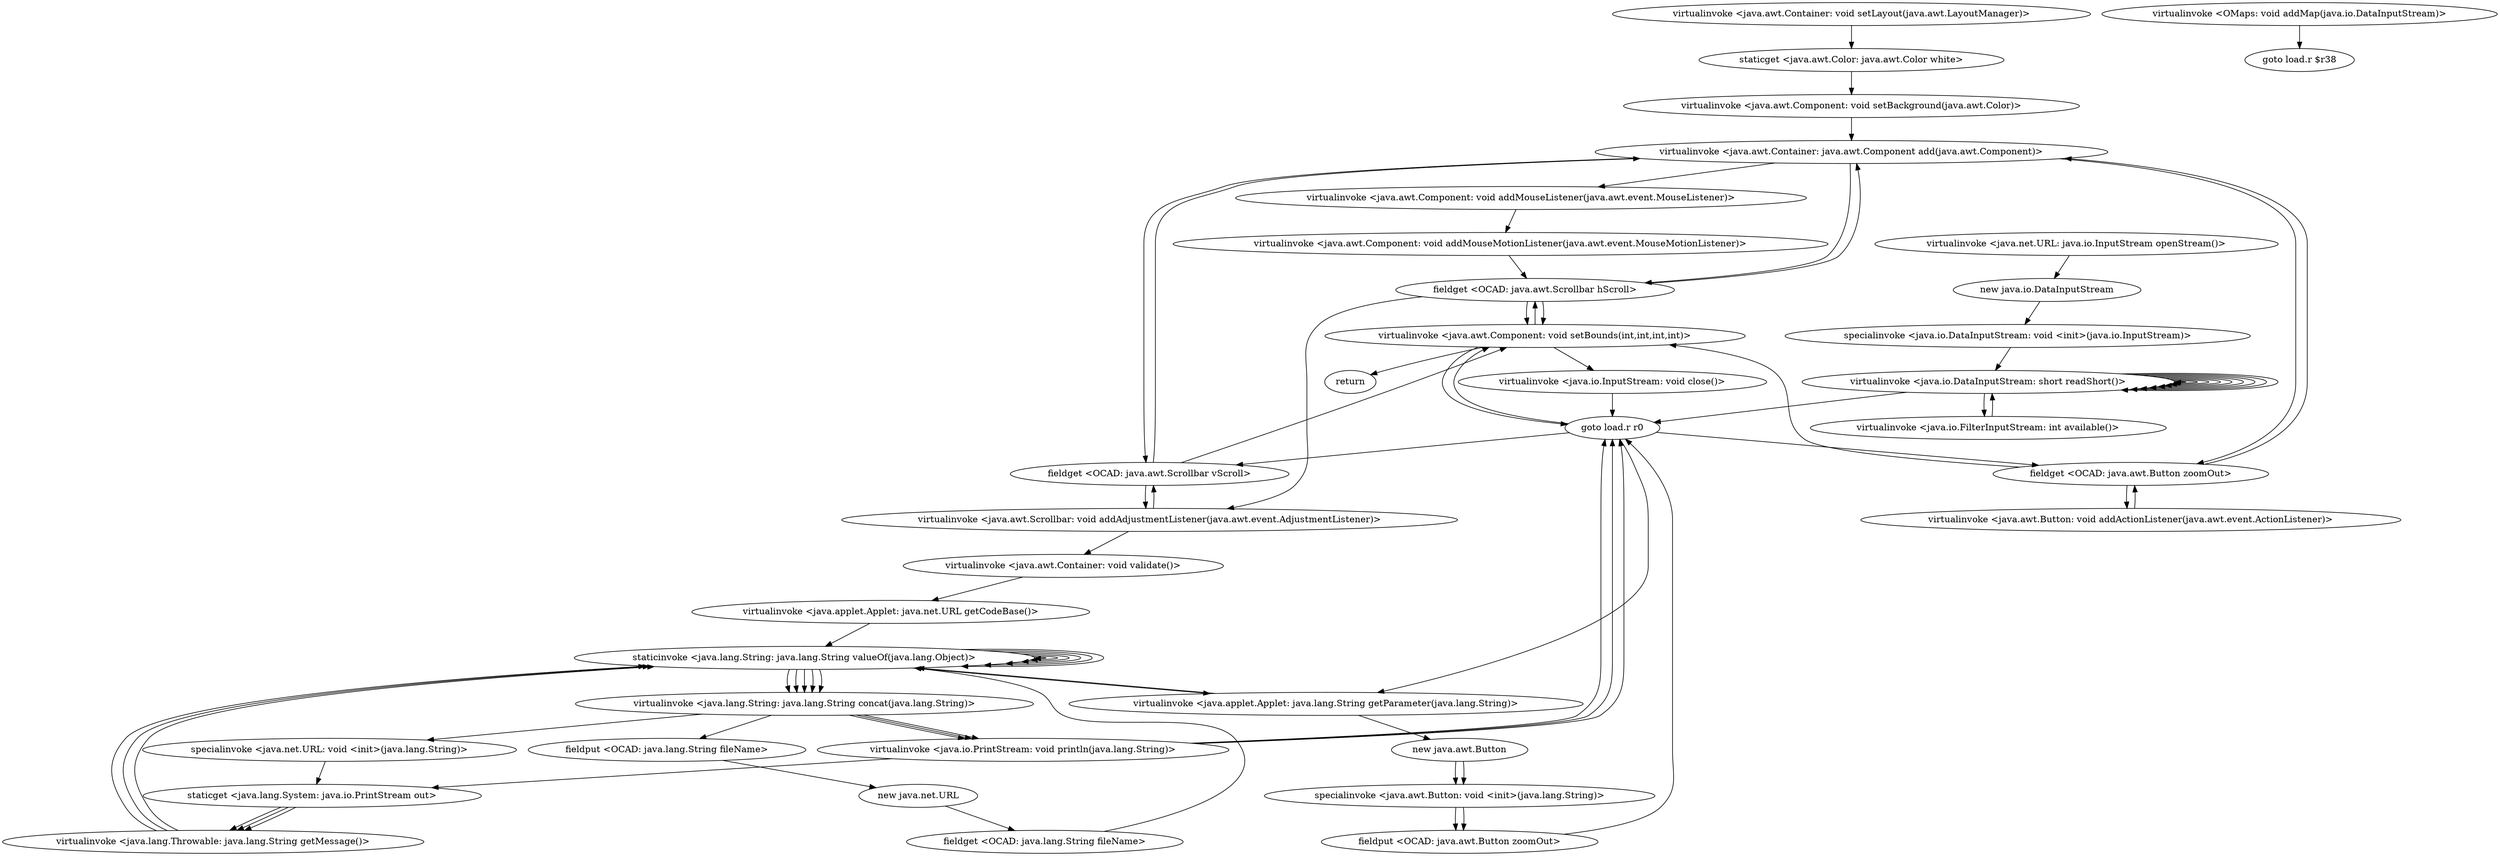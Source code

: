 digraph "" {
"virtualinvoke <java.awt.Container: void setLayout(java.awt.LayoutManager)>";
 "virtualinvoke <java.awt.Container: void setLayout(java.awt.LayoutManager)>"->"staticget <java.awt.Color: java.awt.Color white>";
 "staticget <java.awt.Color: java.awt.Color white>"->"virtualinvoke <java.awt.Component: void setBackground(java.awt.Color)>";
 "virtualinvoke <java.awt.Component: void setBackground(java.awt.Color)>"->"virtualinvoke <java.awt.Container: java.awt.Component add(java.awt.Component)>";
 "virtualinvoke <java.awt.Container: java.awt.Component add(java.awt.Component)>"->"virtualinvoke <java.awt.Component: void addMouseListener(java.awt.event.MouseListener)>";
 "virtualinvoke <java.awt.Component: void addMouseListener(java.awt.event.MouseListener)>"->"virtualinvoke <java.awt.Component: void addMouseMotionListener(java.awt.event.MouseMotionListener)>";
 "virtualinvoke <java.awt.Component: void addMouseMotionListener(java.awt.event.MouseMotionListener)>"->"fieldget <OCAD: java.awt.Scrollbar hScroll>";
 "fieldget <OCAD: java.awt.Scrollbar hScroll>"->"virtualinvoke <java.awt.Container: java.awt.Component add(java.awt.Component)>";
 "virtualinvoke <java.awt.Container: java.awt.Component add(java.awt.Component)>"->"fieldget <OCAD: java.awt.Scrollbar hScroll>";
 "fieldget <OCAD: java.awt.Scrollbar hScroll>"->"virtualinvoke <java.awt.Scrollbar: void addAdjustmentListener(java.awt.event.AdjustmentListener)>";
 "virtualinvoke <java.awt.Scrollbar: void addAdjustmentListener(java.awt.event.AdjustmentListener)>"->"fieldget <OCAD: java.awt.Scrollbar vScroll>";
 "fieldget <OCAD: java.awt.Scrollbar vScroll>"->"virtualinvoke <java.awt.Container: java.awt.Component add(java.awt.Component)>";
 "virtualinvoke <java.awt.Container: java.awt.Component add(java.awt.Component)>"->"fieldget <OCAD: java.awt.Scrollbar vScroll>";
 "fieldget <OCAD: java.awt.Scrollbar vScroll>"->"virtualinvoke <java.awt.Scrollbar: void addAdjustmentListener(java.awt.event.AdjustmentListener)>";
 "virtualinvoke <java.awt.Scrollbar: void addAdjustmentListener(java.awt.event.AdjustmentListener)>"->"virtualinvoke <java.awt.Container: void validate()>";
 "virtualinvoke <java.awt.Container: void validate()>"->"virtualinvoke <java.applet.Applet: java.net.URL getCodeBase()>";
 "virtualinvoke <java.applet.Applet: java.net.URL getCodeBase()>"->"staticinvoke <java.lang.String: java.lang.String valueOf(java.lang.Object)>";
 "staticinvoke <java.lang.String: java.lang.String valueOf(java.lang.Object)>"->"staticinvoke <java.lang.String: java.lang.String valueOf(java.lang.Object)>";
 "staticinvoke <java.lang.String: java.lang.String valueOf(java.lang.Object)>"->"virtualinvoke <java.applet.Applet: java.lang.String getParameter(java.lang.String)>";
 "virtualinvoke <java.applet.Applet: java.lang.String getParameter(java.lang.String)>"->"staticinvoke <java.lang.String: java.lang.String valueOf(java.lang.Object)>";
 "staticinvoke <java.lang.String: java.lang.String valueOf(java.lang.Object)>"->"staticinvoke <java.lang.String: java.lang.String valueOf(java.lang.Object)>";
 "staticinvoke <java.lang.String: java.lang.String valueOf(java.lang.Object)>"->"virtualinvoke <java.lang.String: java.lang.String concat(java.lang.String)>";
 "virtualinvoke <java.lang.String: java.lang.String concat(java.lang.String)>"->"fieldput <OCAD: java.lang.String fileName>";
 "fieldput <OCAD: java.lang.String fileName>"->"new java.net.URL";
 "new java.net.URL"->"fieldget <OCAD: java.lang.String fileName>";
 "fieldget <OCAD: java.lang.String fileName>"->"staticinvoke <java.lang.String: java.lang.String valueOf(java.lang.Object)>";
 "staticinvoke <java.lang.String: java.lang.String valueOf(java.lang.Object)>"->"staticinvoke <java.lang.String: java.lang.String valueOf(java.lang.Object)>";
 "staticinvoke <java.lang.String: java.lang.String valueOf(java.lang.Object)>"->"virtualinvoke <java.lang.String: java.lang.String concat(java.lang.String)>";
 "virtualinvoke <java.lang.String: java.lang.String concat(java.lang.String)>"->"specialinvoke <java.net.URL: void <init>(java.lang.String)>";
 "specialinvoke <java.net.URL: void <init>(java.lang.String)>"->"staticget <java.lang.System: java.io.PrintStream out>";
 "staticget <java.lang.System: java.io.PrintStream out>"->"virtualinvoke <java.lang.Throwable: java.lang.String getMessage()>";
 "virtualinvoke <java.lang.Throwable: java.lang.String getMessage()>"->"staticinvoke <java.lang.String: java.lang.String valueOf(java.lang.Object)>";
 "staticinvoke <java.lang.String: java.lang.String valueOf(java.lang.Object)>"->"staticinvoke <java.lang.String: java.lang.String valueOf(java.lang.Object)>";
 "staticinvoke <java.lang.String: java.lang.String valueOf(java.lang.Object)>"->"virtualinvoke <java.lang.String: java.lang.String concat(java.lang.String)>";
 "virtualinvoke <java.lang.String: java.lang.String concat(java.lang.String)>"->"virtualinvoke <java.io.PrintStream: void println(java.lang.String)>";
 "virtualinvoke <java.io.PrintStream: void println(java.lang.String)>"->"goto load.r r0";
 "goto load.r r0"->"virtualinvoke <java.applet.Applet: java.lang.String getParameter(java.lang.String)>";
 "virtualinvoke <java.applet.Applet: java.lang.String getParameter(java.lang.String)>"->"new java.awt.Button";
 "new java.awt.Button"->"specialinvoke <java.awt.Button: void <init>(java.lang.String)>";
 "specialinvoke <java.awt.Button: void <init>(java.lang.String)>"->"fieldput <OCAD: java.awt.Button zoomOut>";
 "fieldput <OCAD: java.awt.Button zoomOut>"->"goto load.r r0";
 "goto load.r r0"->"fieldget <OCAD: java.awt.Button zoomOut>";
 "fieldget <OCAD: java.awt.Button zoomOut>"->"virtualinvoke <java.awt.Container: java.awt.Component add(java.awt.Component)>";
 "virtualinvoke <java.awt.Container: java.awt.Component add(java.awt.Component)>"->"fieldget <OCAD: java.awt.Button zoomOut>";
 "fieldget <OCAD: java.awt.Button zoomOut>"->"virtualinvoke <java.awt.Button: void addActionListener(java.awt.event.ActionListener)>";
 "virtualinvoke <java.awt.Button: void addActionListener(java.awt.event.ActionListener)>"->"fieldget <OCAD: java.awt.Button zoomOut>";
 "fieldget <OCAD: java.awt.Button zoomOut>"->"virtualinvoke <java.awt.Component: void setBounds(int,int,int,int)>";
 "virtualinvoke <java.awt.Component: void setBounds(int,int,int,int)>"->"fieldget <OCAD: java.awt.Scrollbar hScroll>";
 "fieldget <OCAD: java.awt.Scrollbar hScroll>"->"virtualinvoke <java.awt.Component: void setBounds(int,int,int,int)>";
 "virtualinvoke <java.awt.Component: void setBounds(int,int,int,int)>"->"goto load.r r0";
 "goto load.r r0"->"fieldget <OCAD: java.awt.Scrollbar vScroll>";
 "fieldget <OCAD: java.awt.Scrollbar vScroll>"->"virtualinvoke <java.awt.Component: void setBounds(int,int,int,int)>";
 "virtualinvoke <java.awt.Component: void setBounds(int,int,int,int)>"->"return";
"new java.awt.Button";
 "new java.awt.Button"->"specialinvoke <java.awt.Button: void <init>(java.lang.String)>";
 "specialinvoke <java.awt.Button: void <init>(java.lang.String)>"->"fieldput <OCAD: java.awt.Button zoomOut>";
"fieldget <OCAD: java.awt.Scrollbar hScroll>";
 "fieldget <OCAD: java.awt.Scrollbar hScroll>"->"virtualinvoke <java.awt.Component: void setBounds(int,int,int,int)>";
 "virtualinvoke <java.io.PrintStream: void println(java.lang.String)>"->"staticget <java.lang.System: java.io.PrintStream out>";
 "staticget <java.lang.System: java.io.PrintStream out>"->"virtualinvoke <java.lang.Throwable: java.lang.String getMessage()>";
 "virtualinvoke <java.lang.Throwable: java.lang.String getMessage()>"->"staticinvoke <java.lang.String: java.lang.String valueOf(java.lang.Object)>";
 "staticinvoke <java.lang.String: java.lang.String valueOf(java.lang.Object)>"->"staticinvoke <java.lang.String: java.lang.String valueOf(java.lang.Object)>";
 "staticinvoke <java.lang.String: java.lang.String valueOf(java.lang.Object)>"->"virtualinvoke <java.lang.String: java.lang.String concat(java.lang.String)>";
 "virtualinvoke <java.lang.String: java.lang.String concat(java.lang.String)>"->"virtualinvoke <java.io.PrintStream: void println(java.lang.String)>";
 "virtualinvoke <java.io.PrintStream: void println(java.lang.String)>"->"goto load.r r0";
"staticget <java.lang.System: java.io.PrintStream out>";
 "staticget <java.lang.System: java.io.PrintStream out>"->"virtualinvoke <java.lang.Throwable: java.lang.String getMessage()>";
 "virtualinvoke <java.lang.Throwable: java.lang.String getMessage()>"->"staticinvoke <java.lang.String: java.lang.String valueOf(java.lang.Object)>";
 "staticinvoke <java.lang.String: java.lang.String valueOf(java.lang.Object)>"->"staticinvoke <java.lang.String: java.lang.String valueOf(java.lang.Object)>";
 "staticinvoke <java.lang.String: java.lang.String valueOf(java.lang.Object)>"->"virtualinvoke <java.lang.String: java.lang.String concat(java.lang.String)>";
 "virtualinvoke <java.lang.String: java.lang.String concat(java.lang.String)>"->"virtualinvoke <java.io.PrintStream: void println(java.lang.String)>";
 "virtualinvoke <java.io.PrintStream: void println(java.lang.String)>"->"goto load.r r0";
"virtualinvoke <java.net.URL: java.io.InputStream openStream()>";
 "virtualinvoke <java.net.URL: java.io.InputStream openStream()>"->"new java.io.DataInputStream";
 "new java.io.DataInputStream"->"specialinvoke <java.io.DataInputStream: void <init>(java.io.InputStream)>";
 "specialinvoke <java.io.DataInputStream: void <init>(java.io.InputStream)>"->"virtualinvoke <java.io.DataInputStream: short readShort()>";
 "virtualinvoke <java.io.DataInputStream: short readShort()>"->"virtualinvoke <java.io.DataInputStream: short readShort()>";
 "virtualinvoke <java.io.DataInputStream: short readShort()>"->"virtualinvoke <java.io.DataInputStream: short readShort()>";
 "virtualinvoke <java.io.DataInputStream: short readShort()>"->"virtualinvoke <java.io.DataInputStream: short readShort()>";
 "virtualinvoke <java.io.DataInputStream: short readShort()>"->"virtualinvoke <java.io.DataInputStream: short readShort()>";
 "virtualinvoke <java.io.DataInputStream: short readShort()>"->"virtualinvoke <java.io.DataInputStream: short readShort()>";
 "virtualinvoke <java.io.DataInputStream: short readShort()>"->"virtualinvoke <java.io.DataInputStream: short readShort()>";
 "virtualinvoke <java.io.DataInputStream: short readShort()>"->"virtualinvoke <java.io.DataInputStream: short readShort()>";
 "virtualinvoke <java.io.DataInputStream: short readShort()>"->"virtualinvoke <java.io.DataInputStream: short readShort()>";
 "virtualinvoke <java.io.DataInputStream: short readShort()>"->"virtualinvoke <java.io.DataInputStream: short readShort()>";
 "virtualinvoke <java.io.DataInputStream: short readShort()>"->"virtualinvoke <java.io.FilterInputStream: int available()>";
 "virtualinvoke <java.io.FilterInputStream: int available()>"->"virtualinvoke <java.io.DataInputStream: short readShort()>";
 "virtualinvoke <java.io.DataInputStream: short readShort()>"->"goto load.r r0";
 "goto load.r r0"->"virtualinvoke <java.awt.Component: void setBounds(int,int,int,int)>";
 "virtualinvoke <java.awt.Component: void setBounds(int,int,int,int)>"->"virtualinvoke <java.io.InputStream: void close()>";
 "virtualinvoke <java.io.InputStream: void close()>"->"goto load.r r0";
"virtualinvoke <OMaps: void addMap(java.io.DataInputStream)>";
 "virtualinvoke <OMaps: void addMap(java.io.DataInputStream)>"->"goto load.r $r38";
}
